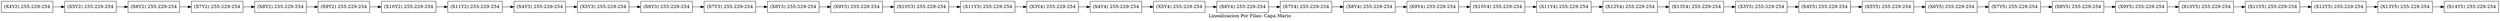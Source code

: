 digraph FILAS{
compound=true;
rankdir="LR";
label="Linealizacion Por Filas: Capa Mario";
node[shape="rectangle"];
X4Y2[label="(X4Y2) 255-229-254"];
X5Y2[label="(X5Y2) 255-229-254"];
X6Y2[label="(X6Y2) 255-229-254"];
X7Y2[label="(X7Y2) 255-229-254"];
X8Y2[label="(X8Y2) 255-229-254"];
X9Y2[label="(X9Y2) 255-229-254"];
X10Y2[label="(X10Y2) 255-229-254"];
X11Y2[label="(X11Y2) 255-229-254"];
X4Y3[label="(X4Y3) 255-229-254"];
X5Y3[label="(X5Y3) 255-229-254"];
X6Y3[label="(X6Y3) 255-229-254"];
X7Y3[label="(X7Y3) 255-229-254"];
X8Y3[label="(X8Y3) 255-229-254"];
X9Y3[label="(X9Y3) 255-229-254"];
X10Y3[label="(X10Y3) 255-229-254"];
X11Y3[label="(X11Y3) 255-229-254"];
X3Y4[label="(X3Y4) 255-229-254"];
X4Y4[label="(X4Y4) 255-229-254"];
X5Y4[label="(X5Y4) 255-229-254"];
X6Y4[label="(X6Y4) 255-229-254"];
X7Y4[label="(X7Y4) 255-229-254"];
X8Y4[label="(X8Y4) 255-229-254"];
X9Y4[label="(X9Y4) 255-229-254"];
X10Y4[label="(X10Y4) 255-229-254"];
X11Y4[label="(X11Y4) 255-229-254"];
X12Y4[label="(X12Y4) 255-229-254"];
X13Y4[label="(X13Y4) 255-229-254"];
X3Y5[label="(X3Y5) 255-229-254"];
X4Y5[label="(X4Y5) 255-229-254"];
X5Y5[label="(X5Y5) 255-229-254"];
X6Y5[label="(X6Y5) 255-229-254"];
X7Y5[label="(X7Y5) 255-229-254"];
X8Y5[label="(X8Y5) 255-229-254"];
X9Y5[label="(X9Y5) 255-229-254"];
X10Y5[label="(X10Y5) 255-229-254"];
X11Y5[label="(X11Y5) 255-229-254"];
X12Y5[label="(X12Y5) 255-229-254"];
X13Y5[label="(X13Y5) 255-229-254"];
X14Y5[label="(X14Y5) 255-229-254"];
X4Y2 -> X5Y2;
X5Y2 -> X6Y2;
X6Y2 -> X7Y2;
X7Y2 -> X8Y2;
X8Y2 -> X9Y2;
X9Y2 -> X10Y2;
X10Y2 -> X11Y2;
X11Y2 -> X4Y3;
X4Y3 -> X5Y3;
X5Y3 -> X6Y3;
X6Y3 -> X7Y3;
X7Y3 -> X8Y3;
X8Y3 -> X9Y3;
X9Y3 -> X10Y3;
X10Y3 -> X11Y3;
X11Y3 -> X3Y4;
X3Y4 -> X4Y4;
X4Y4 -> X5Y4;
X5Y4 -> X6Y4;
X6Y4 -> X7Y4;
X7Y4 -> X8Y4;
X8Y4 -> X9Y4;
X9Y4 -> X10Y4;
X10Y4 -> X11Y4;
X11Y4 -> X12Y4;
X12Y4 -> X13Y4;
X13Y4 -> X3Y5;
X3Y5 -> X4Y5;
X4Y5 -> X5Y5;
X5Y5 -> X6Y5;
X6Y5 -> X7Y5;
X7Y5 -> X8Y5;
X8Y5 -> X9Y5;
X9Y5 -> X10Y5;
X10Y5 -> X11Y5;
X11Y5 -> X12Y5;
X12Y5 -> X13Y5;
X13Y5 -> X14Y5;
}